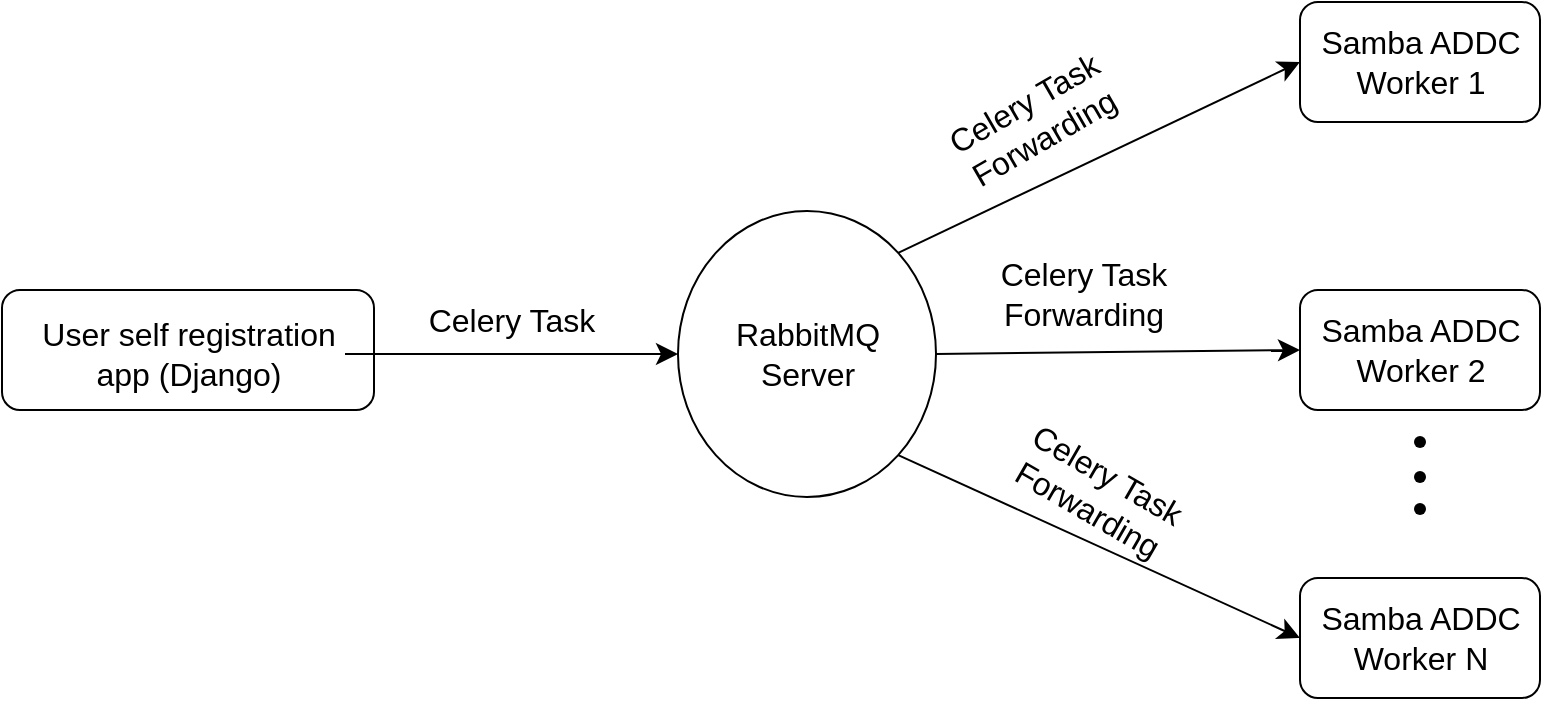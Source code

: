 <mxfile version="24.3.1" type="device">
  <diagram name="Página-1" id="X3UEPtJSmG0Z72v36bvv">
    <mxGraphModel dx="1390" dy="1016" grid="0" gridSize="10" guides="1" tooltips="1" connect="1" arrows="1" fold="1" page="0" pageScale="1" pageWidth="827" pageHeight="1169" math="0" shadow="0">
      <root>
        <mxCell id="0" />
        <mxCell id="1" parent="0" />
        <mxCell id="P12jpMXDeM0WPaifR6QC-1" value="" style="rounded=1;whiteSpace=wrap;html=1;" vertex="1" parent="1">
          <mxGeometry x="-174" y="163" width="186" height="60" as="geometry" />
        </mxCell>
        <mxCell id="P12jpMXDeM0WPaifR6QC-13" style="edgeStyle=none;curved=1;rounded=0;orthogonalLoop=1;jettySize=auto;html=1;exitX=1;exitY=0;exitDx=0;exitDy=0;entryX=0;entryY=0.5;entryDx=0;entryDy=0;fontSize=12;startSize=8;endSize=8;" edge="1" parent="1" source="P12jpMXDeM0WPaifR6QC-2" target="P12jpMXDeM0WPaifR6QC-4">
          <mxGeometry relative="1" as="geometry" />
        </mxCell>
        <mxCell id="P12jpMXDeM0WPaifR6QC-14" style="edgeStyle=none;curved=1;rounded=0;orthogonalLoop=1;jettySize=auto;html=1;exitX=1;exitY=0.5;exitDx=0;exitDy=0;entryX=0;entryY=0.5;entryDx=0;entryDy=0;fontSize=12;startSize=8;endSize=8;" edge="1" parent="1" source="P12jpMXDeM0WPaifR6QC-2" target="P12jpMXDeM0WPaifR6QC-5">
          <mxGeometry relative="1" as="geometry" />
        </mxCell>
        <mxCell id="P12jpMXDeM0WPaifR6QC-15" style="edgeStyle=none;curved=1;rounded=0;orthogonalLoop=1;jettySize=auto;html=1;exitX=1;exitY=1;exitDx=0;exitDy=0;entryX=0;entryY=0.5;entryDx=0;entryDy=0;fontSize=12;startSize=8;endSize=8;" edge="1" parent="1" source="P12jpMXDeM0WPaifR6QC-2" target="P12jpMXDeM0WPaifR6QC-6">
          <mxGeometry relative="1" as="geometry" />
        </mxCell>
        <mxCell id="P12jpMXDeM0WPaifR6QC-2" value="" style="ellipse;whiteSpace=wrap;html=1;" vertex="1" parent="1">
          <mxGeometry x="164" y="123.5" width="129" height="143" as="geometry" />
        </mxCell>
        <mxCell id="P12jpMXDeM0WPaifR6QC-4" value="" style="rounded=1;whiteSpace=wrap;html=1;" vertex="1" parent="1">
          <mxGeometry x="475" y="19" width="120" height="60" as="geometry" />
        </mxCell>
        <mxCell id="P12jpMXDeM0WPaifR6QC-5" value="" style="rounded=1;whiteSpace=wrap;html=1;" vertex="1" parent="1">
          <mxGeometry x="475" y="163" width="120" height="60" as="geometry" />
        </mxCell>
        <mxCell id="P12jpMXDeM0WPaifR6QC-6" value="" style="rounded=1;whiteSpace=wrap;html=1;" vertex="1" parent="1">
          <mxGeometry x="475" y="307" width="120" height="60" as="geometry" />
        </mxCell>
        <mxCell id="P12jpMXDeM0WPaifR6QC-9" style="edgeStyle=none;curved=1;rounded=0;orthogonalLoop=1;jettySize=auto;html=1;fontSize=12;startSize=8;endSize=8;" edge="1" parent="1" source="P12jpMXDeM0WPaifR6QC-7" target="P12jpMXDeM0WPaifR6QC-2">
          <mxGeometry relative="1" as="geometry" />
        </mxCell>
        <mxCell id="P12jpMXDeM0WPaifR6QC-7" value="User self registration app (Django)" style="text;strokeColor=none;fillColor=none;html=1;align=center;verticalAlign=middle;whiteSpace=wrap;rounded=0;fontSize=16;" vertex="1" parent="1">
          <mxGeometry x="-159.5" y="185" width="157" height="20" as="geometry" />
        </mxCell>
        <mxCell id="P12jpMXDeM0WPaifR6QC-10" value="&lt;div&gt;RabbitMQ&lt;/div&gt;&lt;div&gt;Server&lt;br&gt;&lt;/div&gt;" style="text;strokeColor=none;fillColor=none;html=1;align=center;verticalAlign=middle;whiteSpace=wrap;rounded=0;fontSize=16;" vertex="1" parent="1">
          <mxGeometry x="198.5" y="180" width="60" height="30" as="geometry" />
        </mxCell>
        <mxCell id="P12jpMXDeM0WPaifR6QC-12" value="Celery Task" style="text;strokeColor=none;fillColor=none;html=1;align=center;verticalAlign=middle;whiteSpace=wrap;rounded=0;fontSize=16;" vertex="1" parent="1">
          <mxGeometry x="32" y="163" width="98" height="30" as="geometry" />
        </mxCell>
        <mxCell id="P12jpMXDeM0WPaifR6QC-16" value="&lt;div&gt;Celery Task Forwarding&lt;/div&gt;" style="text;strokeColor=none;fillColor=none;html=1;align=center;verticalAlign=middle;whiteSpace=wrap;rounded=0;fontSize=16;rotation=-30;" vertex="1" parent="1">
          <mxGeometry x="293" y="63" width="98" height="30" as="geometry" />
        </mxCell>
        <mxCell id="P12jpMXDeM0WPaifR6QC-17" value="&lt;div&gt;Celery Task Forwarding&lt;/div&gt;" style="text;strokeColor=none;fillColor=none;html=1;align=center;verticalAlign=middle;whiteSpace=wrap;rounded=0;fontSize=16;rotation=0;" vertex="1" parent="1">
          <mxGeometry x="318" y="150" width="98" height="30" as="geometry" />
        </mxCell>
        <mxCell id="P12jpMXDeM0WPaifR6QC-18" value="&lt;div&gt;Celery Task Forwarding&lt;/div&gt;" style="text;strokeColor=none;fillColor=none;html=1;align=center;verticalAlign=middle;whiteSpace=wrap;rounded=0;fontSize=16;rotation=30;" vertex="1" parent="1">
          <mxGeometry x="325" y="249" width="98" height="30" as="geometry" />
        </mxCell>
        <mxCell id="P12jpMXDeM0WPaifR6QC-19" value="&lt;div&gt;Samba ADDC&lt;/div&gt;&lt;div&gt;Worker 1&lt;br&gt;&lt;/div&gt;" style="text;strokeColor=none;fillColor=none;html=1;align=center;verticalAlign=middle;whiteSpace=wrap;rounded=0;fontSize=16;" vertex="1" parent="1">
          <mxGeometry x="476.5" y="34" width="117" height="30" as="geometry" />
        </mxCell>
        <mxCell id="P12jpMXDeM0WPaifR6QC-21" value="&lt;div&gt;Samba ADDC&lt;/div&gt;&lt;div&gt;Worker 2&lt;br&gt;&lt;/div&gt;" style="text;strokeColor=none;fillColor=none;html=1;align=center;verticalAlign=middle;whiteSpace=wrap;rounded=0;fontSize=16;" vertex="1" parent="1">
          <mxGeometry x="476.5" y="178" width="117" height="30" as="geometry" />
        </mxCell>
        <mxCell id="P12jpMXDeM0WPaifR6QC-22" value="" style="shape=waypoint;sketch=0;size=6;pointerEvents=1;points=[];fillColor=none;resizable=0;rotatable=0;perimeter=centerPerimeter;snapToPoint=1;" vertex="1" parent="1">
          <mxGeometry x="525" y="229" width="20" height="20" as="geometry" />
        </mxCell>
        <mxCell id="P12jpMXDeM0WPaifR6QC-23" value="" style="shape=waypoint;sketch=0;size=6;pointerEvents=1;points=[];fillColor=none;resizable=0;rotatable=0;perimeter=centerPerimeter;snapToPoint=1;" vertex="1" parent="1">
          <mxGeometry x="525" y="246.5" width="20" height="20" as="geometry" />
        </mxCell>
        <mxCell id="P12jpMXDeM0WPaifR6QC-24" value="" style="shape=waypoint;sketch=0;size=6;pointerEvents=1;points=[];fillColor=none;resizable=0;rotatable=0;perimeter=centerPerimeter;snapToPoint=1;" vertex="1" parent="1">
          <mxGeometry x="525" y="262.5" width="20" height="20" as="geometry" />
        </mxCell>
        <mxCell id="P12jpMXDeM0WPaifR6QC-25" value="&lt;div&gt;Samba ADDC&lt;/div&gt;&lt;div&gt;Worker N&lt;/div&gt;" style="text;strokeColor=none;fillColor=none;html=1;align=center;verticalAlign=middle;whiteSpace=wrap;rounded=0;fontSize=16;" vertex="1" parent="1">
          <mxGeometry x="476.5" y="322" width="117" height="30" as="geometry" />
        </mxCell>
      </root>
    </mxGraphModel>
  </diagram>
</mxfile>
